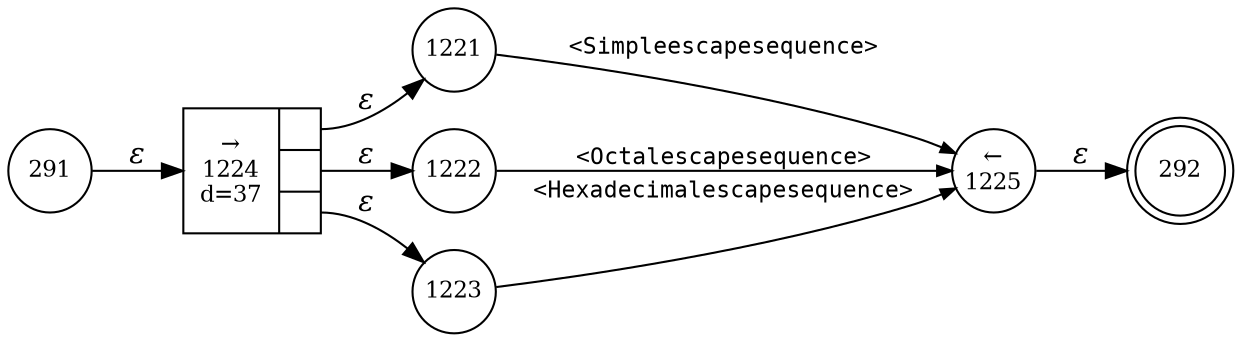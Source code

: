 digraph ATN {
rankdir=LR;
s292[fontsize=11, label="292", shape=doublecircle, fixedsize=true, width=.6];
s291[fontsize=11,label="291", shape=circle, fixedsize=true, width=.55, peripheries=1];
s1221[fontsize=11,label="1221", shape=circle, fixedsize=true, width=.55, peripheries=1];
s1222[fontsize=11,label="1222", shape=circle, fixedsize=true, width=.55, peripheries=1];
s1223[fontsize=11,label="1223", shape=circle, fixedsize=true, width=.55, peripheries=1];
s1224[fontsize=11,label="{&rarr;\n1224\nd=37|{<p0>|<p1>|<p2>}}", shape=record, fixedsize=false, peripheries=1];
s1225[fontsize=11,label="&larr;\n1225", shape=circle, fixedsize=true, width=.55, peripheries=1];
s291 -> s1224 [fontname="Times-Italic", label="&epsilon;"];
s1224:p0 -> s1221 [fontname="Times-Italic", label="&epsilon;"];
s1224:p1 -> s1222 [fontname="Times-Italic", label="&epsilon;"];
s1224:p2 -> s1223 [fontname="Times-Italic", label="&epsilon;"];
s1221 -> s1225 [fontsize=11, fontname="Courier", arrowsize=.7, label = "<Simpleescapesequence>", arrowhead = normal];
s1222 -> s1225 [fontsize=11, fontname="Courier", arrowsize=.7, label = "<Octalescapesequence>", arrowhead = normal];
s1223 -> s1225 [fontsize=11, fontname="Courier", arrowsize=.7, label = "<Hexadecimalescapesequence>", arrowhead = normal];
s1225 -> s292 [fontname="Times-Italic", label="&epsilon;"];
}